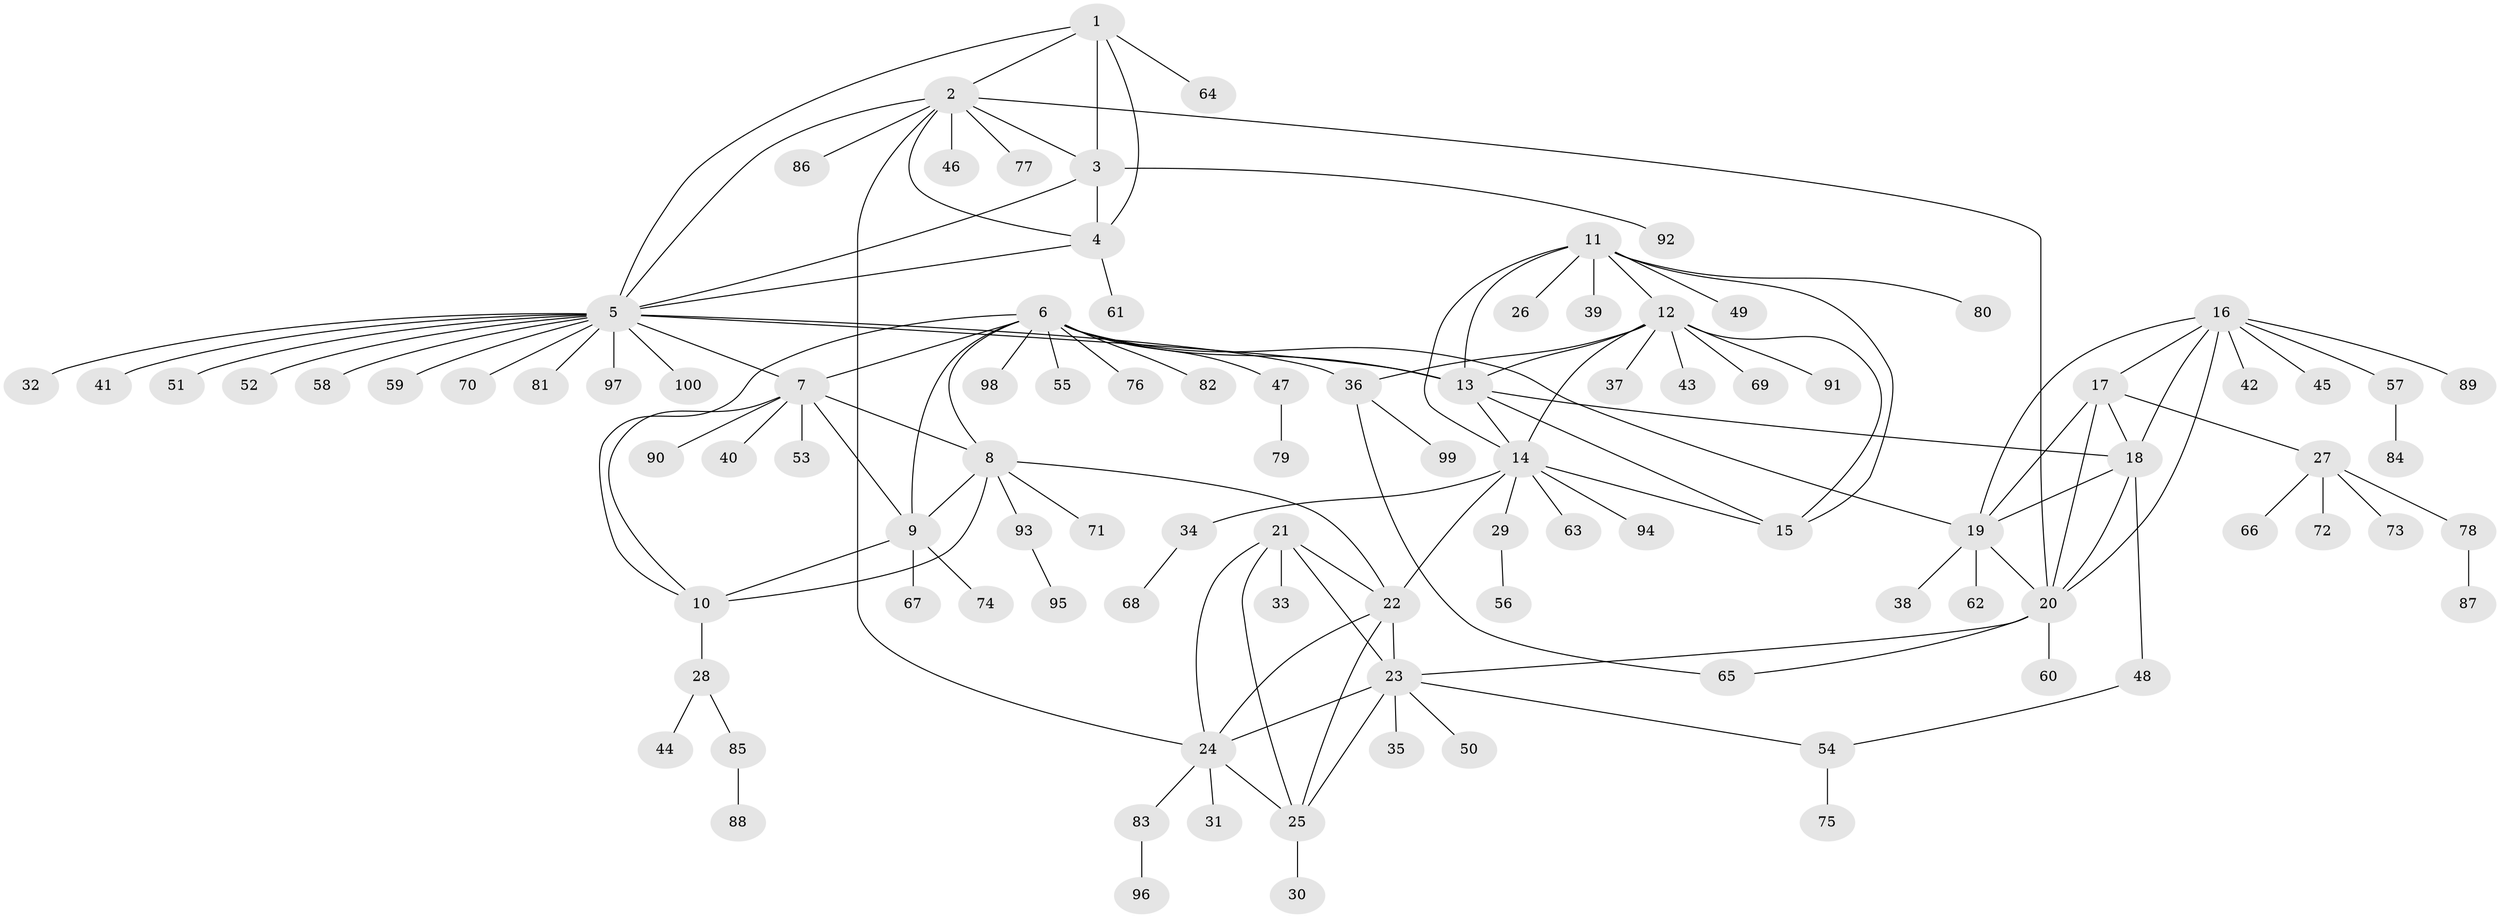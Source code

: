 // Generated by graph-tools (version 1.1) at 2025/11/02/27/25 16:11:33]
// undirected, 100 vertices, 138 edges
graph export_dot {
graph [start="1"]
  node [color=gray90,style=filled];
  1;
  2;
  3;
  4;
  5;
  6;
  7;
  8;
  9;
  10;
  11;
  12;
  13;
  14;
  15;
  16;
  17;
  18;
  19;
  20;
  21;
  22;
  23;
  24;
  25;
  26;
  27;
  28;
  29;
  30;
  31;
  32;
  33;
  34;
  35;
  36;
  37;
  38;
  39;
  40;
  41;
  42;
  43;
  44;
  45;
  46;
  47;
  48;
  49;
  50;
  51;
  52;
  53;
  54;
  55;
  56;
  57;
  58;
  59;
  60;
  61;
  62;
  63;
  64;
  65;
  66;
  67;
  68;
  69;
  70;
  71;
  72;
  73;
  74;
  75;
  76;
  77;
  78;
  79;
  80;
  81;
  82;
  83;
  84;
  85;
  86;
  87;
  88;
  89;
  90;
  91;
  92;
  93;
  94;
  95;
  96;
  97;
  98;
  99;
  100;
  1 -- 2;
  1 -- 3;
  1 -- 4;
  1 -- 5;
  1 -- 64;
  2 -- 3;
  2 -- 4;
  2 -- 5;
  2 -- 20;
  2 -- 24;
  2 -- 46;
  2 -- 77;
  2 -- 86;
  3 -- 4;
  3 -- 5;
  3 -- 92;
  4 -- 5;
  4 -- 61;
  5 -- 7;
  5 -- 13;
  5 -- 32;
  5 -- 36;
  5 -- 41;
  5 -- 51;
  5 -- 52;
  5 -- 58;
  5 -- 59;
  5 -- 70;
  5 -- 81;
  5 -- 97;
  5 -- 100;
  6 -- 7;
  6 -- 8;
  6 -- 9;
  6 -- 10;
  6 -- 13;
  6 -- 19;
  6 -- 47;
  6 -- 55;
  6 -- 76;
  6 -- 82;
  6 -- 98;
  7 -- 8;
  7 -- 9;
  7 -- 10;
  7 -- 40;
  7 -- 53;
  7 -- 90;
  8 -- 9;
  8 -- 10;
  8 -- 22;
  8 -- 71;
  8 -- 93;
  9 -- 10;
  9 -- 67;
  9 -- 74;
  10 -- 28;
  11 -- 12;
  11 -- 13;
  11 -- 14;
  11 -- 15;
  11 -- 26;
  11 -- 39;
  11 -- 49;
  11 -- 80;
  12 -- 13;
  12 -- 14;
  12 -- 15;
  12 -- 36;
  12 -- 37;
  12 -- 43;
  12 -- 69;
  12 -- 91;
  13 -- 14;
  13 -- 15;
  13 -- 18;
  14 -- 15;
  14 -- 22;
  14 -- 29;
  14 -- 34;
  14 -- 63;
  14 -- 94;
  16 -- 17;
  16 -- 18;
  16 -- 19;
  16 -- 20;
  16 -- 42;
  16 -- 45;
  16 -- 57;
  16 -- 89;
  17 -- 18;
  17 -- 19;
  17 -- 20;
  17 -- 27;
  18 -- 19;
  18 -- 20;
  18 -- 48;
  19 -- 20;
  19 -- 38;
  19 -- 62;
  20 -- 23;
  20 -- 60;
  20 -- 65;
  21 -- 22;
  21 -- 23;
  21 -- 24;
  21 -- 25;
  21 -- 33;
  22 -- 23;
  22 -- 24;
  22 -- 25;
  23 -- 24;
  23 -- 25;
  23 -- 35;
  23 -- 50;
  23 -- 54;
  24 -- 25;
  24 -- 31;
  24 -- 83;
  25 -- 30;
  27 -- 66;
  27 -- 72;
  27 -- 73;
  27 -- 78;
  28 -- 44;
  28 -- 85;
  29 -- 56;
  34 -- 68;
  36 -- 65;
  36 -- 99;
  47 -- 79;
  48 -- 54;
  54 -- 75;
  57 -- 84;
  78 -- 87;
  83 -- 96;
  85 -- 88;
  93 -- 95;
}
